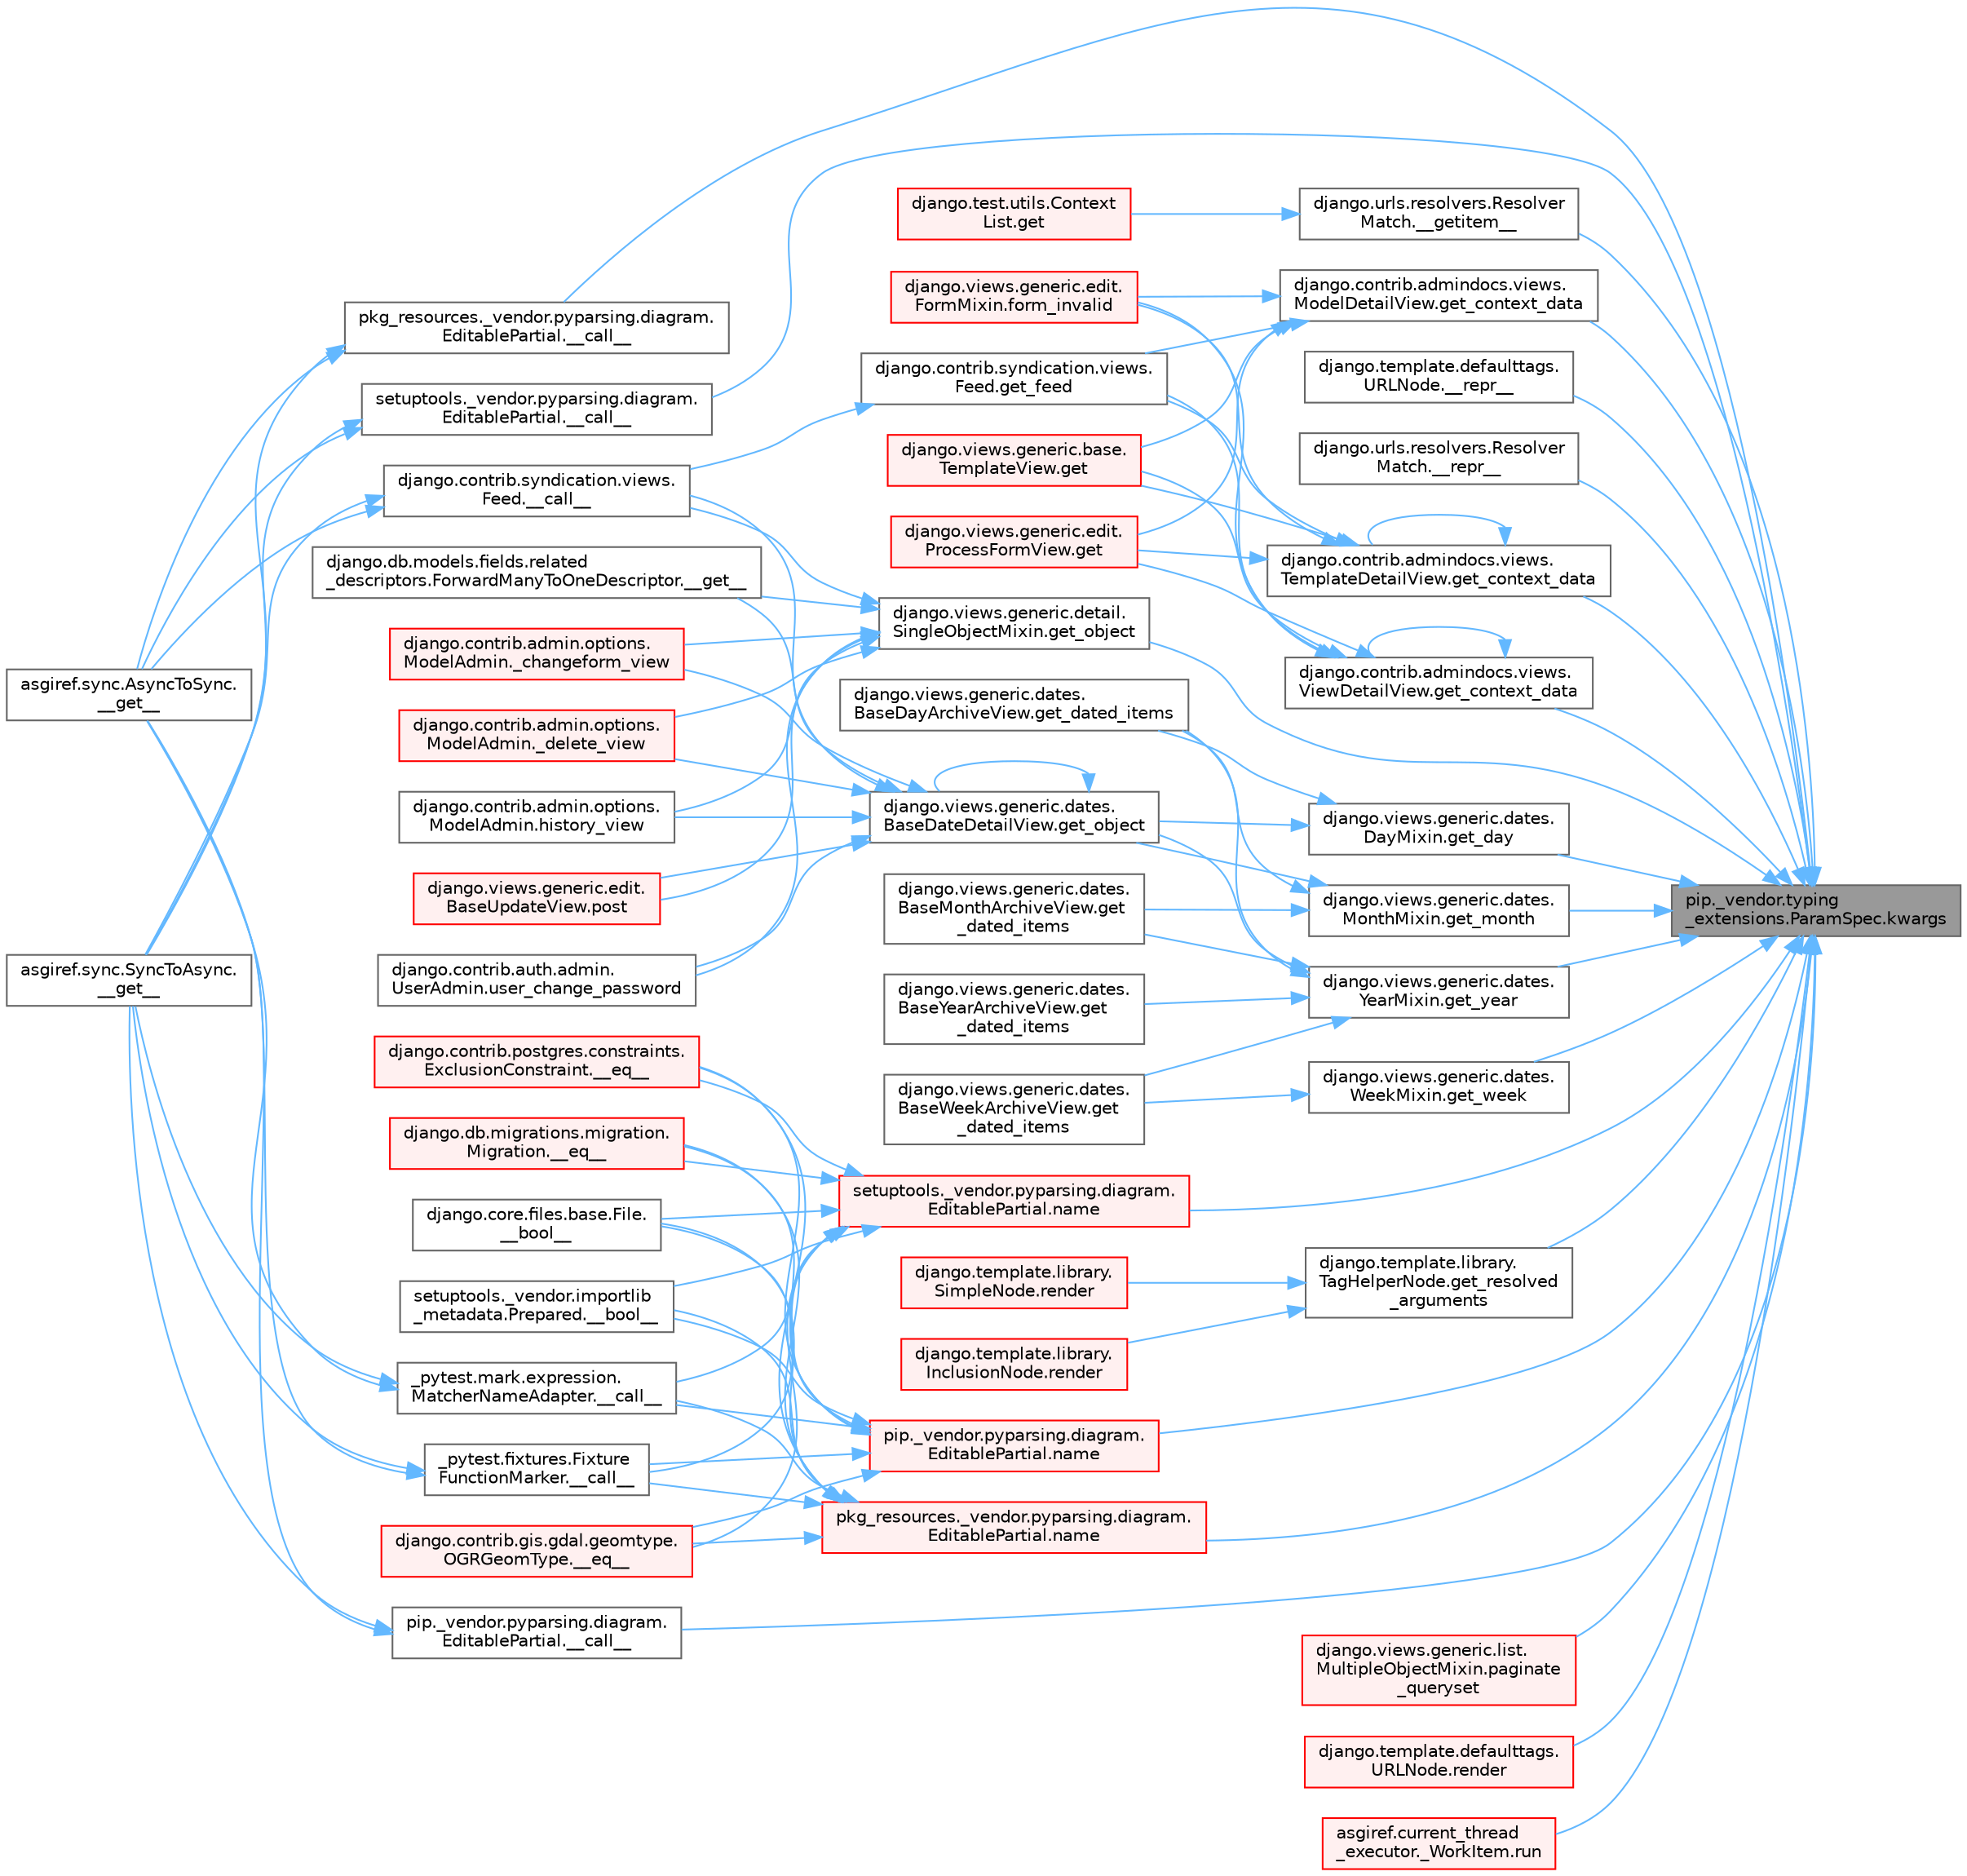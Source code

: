 digraph "pip._vendor.typing_extensions.ParamSpec.kwargs"
{
 // LATEX_PDF_SIZE
  bgcolor="transparent";
  edge [fontname=Helvetica,fontsize=10,labelfontname=Helvetica,labelfontsize=10];
  node [fontname=Helvetica,fontsize=10,shape=box,height=0.2,width=0.4];
  rankdir="RL";
  Node1 [id="Node000001",label="pip._vendor.typing\l_extensions.ParamSpec.kwargs",height=0.2,width=0.4,color="gray40", fillcolor="grey60", style="filled", fontcolor="black",tooltip=" "];
  Node1 -> Node2 [id="edge1_Node000001_Node000002",dir="back",color="steelblue1",style="solid",tooltip=" "];
  Node2 [id="Node000002",label="pip._vendor.pyparsing.diagram.\lEditablePartial.__call__",height=0.2,width=0.4,color="grey40", fillcolor="white", style="filled",URL="$classpip_1_1__vendor_1_1pyparsing_1_1diagram_1_1_editable_partial.html#ad9ab1707e8ee136b2a56ed0872ff87e4",tooltip=" "];
  Node2 -> Node3 [id="edge2_Node000002_Node000003",dir="back",color="steelblue1",style="solid",tooltip=" "];
  Node3 [id="Node000003",label="asgiref.sync.AsyncToSync.\l__get__",height=0.2,width=0.4,color="grey40", fillcolor="white", style="filled",URL="$classasgiref_1_1sync_1_1_async_to_sync.html#a23e9ef7a73da98dad9e3f4e65846969b",tooltip=" "];
  Node2 -> Node4 [id="edge3_Node000002_Node000004",dir="back",color="steelblue1",style="solid",tooltip=" "];
  Node4 [id="Node000004",label="asgiref.sync.SyncToAsync.\l__get__",height=0.2,width=0.4,color="grey40", fillcolor="white", style="filled",URL="$classasgiref_1_1sync_1_1_sync_to_async.html#aebdfbe3f01079a529fd2f39810597381",tooltip=" "];
  Node1 -> Node5 [id="edge4_Node000001_Node000005",dir="back",color="steelblue1",style="solid",tooltip=" "];
  Node5 [id="Node000005",label="pkg_resources._vendor.pyparsing.diagram.\lEditablePartial.__call__",height=0.2,width=0.4,color="grey40", fillcolor="white", style="filled",URL="$classpkg__resources_1_1__vendor_1_1pyparsing_1_1diagram_1_1_editable_partial.html#ab4f102ec0418486674ba97e926de5c44",tooltip=" "];
  Node5 -> Node3 [id="edge5_Node000005_Node000003",dir="back",color="steelblue1",style="solid",tooltip=" "];
  Node5 -> Node4 [id="edge6_Node000005_Node000004",dir="back",color="steelblue1",style="solid",tooltip=" "];
  Node1 -> Node6 [id="edge7_Node000001_Node000006",dir="back",color="steelblue1",style="solid",tooltip=" "];
  Node6 [id="Node000006",label="setuptools._vendor.pyparsing.diagram.\lEditablePartial.__call__",height=0.2,width=0.4,color="grey40", fillcolor="white", style="filled",URL="$classsetuptools_1_1__vendor_1_1pyparsing_1_1diagram_1_1_editable_partial.html#af917446ea585cb60a86c91b3bb17afdd",tooltip=" "];
  Node6 -> Node3 [id="edge8_Node000006_Node000003",dir="back",color="steelblue1",style="solid",tooltip=" "];
  Node6 -> Node4 [id="edge9_Node000006_Node000004",dir="back",color="steelblue1",style="solid",tooltip=" "];
  Node1 -> Node7 [id="edge10_Node000001_Node000007",dir="back",color="steelblue1",style="solid",tooltip=" "];
  Node7 [id="Node000007",label="django.urls.resolvers.Resolver\lMatch.__getitem__",height=0.2,width=0.4,color="grey40", fillcolor="white", style="filled",URL="$classdjango_1_1urls_1_1resolvers_1_1_resolver_match.html#a13e6d4560e63920f4c88c4dc140e2cab",tooltip=" "];
  Node7 -> Node8 [id="edge11_Node000007_Node000008",dir="back",color="steelblue1",style="solid",tooltip=" "];
  Node8 [id="Node000008",label="django.test.utils.Context\lList.get",height=0.2,width=0.4,color="red", fillcolor="#FFF0F0", style="filled",URL="$classdjango_1_1test_1_1utils_1_1_context_list.html#a1797663a8ac92f44dcb9ad281a896842",tooltip=" "];
  Node1 -> Node3183 [id="edge12_Node000001_Node003183",dir="back",color="steelblue1",style="solid",tooltip=" "];
  Node3183 [id="Node003183",label="django.template.defaulttags.\lURLNode.__repr__",height=0.2,width=0.4,color="grey40", fillcolor="white", style="filled",URL="$classdjango_1_1template_1_1defaulttags_1_1_u_r_l_node.html#a73ceedb2948907dddab5cab3aadfc0d6",tooltip=" "];
  Node1 -> Node3184 [id="edge13_Node000001_Node003184",dir="back",color="steelblue1",style="solid",tooltip=" "];
  Node3184 [id="Node003184",label="django.urls.resolvers.Resolver\lMatch.__repr__",height=0.2,width=0.4,color="grey40", fillcolor="white", style="filled",URL="$classdjango_1_1urls_1_1resolvers_1_1_resolver_match.html#a3ad55b188b7f2a633ee4e76599a990f2",tooltip=" "];
  Node1 -> Node3185 [id="edge14_Node000001_Node003185",dir="back",color="steelblue1",style="solid",tooltip=" "];
  Node3185 [id="Node003185",label="django.contrib.admindocs.views.\lModelDetailView.get_context_data",height=0.2,width=0.4,color="grey40", fillcolor="white", style="filled",URL="$classdjango_1_1contrib_1_1admindocs_1_1views_1_1_model_detail_view.html#ab47f56f92052e9dccd08cad21d204acf",tooltip=" "];
  Node3185 -> Node1886 [id="edge15_Node003185_Node001886",dir="back",color="steelblue1",style="solid",tooltip=" "];
  Node1886 [id="Node001886",label="django.views.generic.edit.\lFormMixin.form_invalid",height=0.2,width=0.4,color="red", fillcolor="#FFF0F0", style="filled",URL="$classdjango_1_1views_1_1generic_1_1edit_1_1_form_mixin.html#a3a9a5e20aa7819a6749c1ab36efb4936",tooltip=" "];
  Node3185 -> Node1888 [id="edge16_Node003185_Node001888",dir="back",color="steelblue1",style="solid",tooltip=" "];
  Node1888 [id="Node001888",label="django.views.generic.base.\lTemplateView.get",height=0.2,width=0.4,color="red", fillcolor="#FFF0F0", style="filled",URL="$classdjango_1_1views_1_1generic_1_1base_1_1_template_view.html#a12232ec7fd058af76ce8c7af132ef915",tooltip=" "];
  Node3185 -> Node1889 [id="edge17_Node003185_Node001889",dir="back",color="steelblue1",style="solid",tooltip=" "];
  Node1889 [id="Node001889",label="django.views.generic.edit.\lProcessFormView.get",height=0.2,width=0.4,color="red", fillcolor="#FFF0F0", style="filled",URL="$classdjango_1_1views_1_1generic_1_1edit_1_1_process_form_view.html#af7def109918828469fd90c209d775e40",tooltip=" "];
  Node3185 -> Node1890 [id="edge18_Node003185_Node001890",dir="back",color="steelblue1",style="solid",tooltip=" "];
  Node1890 [id="Node001890",label="django.contrib.syndication.views.\lFeed.get_feed",height=0.2,width=0.4,color="grey40", fillcolor="white", style="filled",URL="$classdjango_1_1contrib_1_1syndication_1_1views_1_1_feed.html#a22e9036857876e13966fd7f846ae909d",tooltip=" "];
  Node1890 -> Node1891 [id="edge19_Node001890_Node001891",dir="back",color="steelblue1",style="solid",tooltip=" "];
  Node1891 [id="Node001891",label="django.contrib.syndication.views.\lFeed.__call__",height=0.2,width=0.4,color="grey40", fillcolor="white", style="filled",URL="$classdjango_1_1contrib_1_1syndication_1_1views_1_1_feed.html#ac7a9680a1b709d8eb37ae3c6ce000220",tooltip=" "];
  Node1891 -> Node3 [id="edge20_Node001891_Node000003",dir="back",color="steelblue1",style="solid",tooltip=" "];
  Node1891 -> Node4 [id="edge21_Node001891_Node000004",dir="back",color="steelblue1",style="solid",tooltip=" "];
  Node1 -> Node3186 [id="edge22_Node000001_Node003186",dir="back",color="steelblue1",style="solid",tooltip=" "];
  Node3186 [id="Node003186",label="django.contrib.admindocs.views.\lTemplateDetailView.get_context_data",height=0.2,width=0.4,color="grey40", fillcolor="white", style="filled",URL="$classdjango_1_1contrib_1_1admindocs_1_1views_1_1_template_detail_view.html#acf9a801a852b0a8390e8e5c2961fad75",tooltip=" "];
  Node3186 -> Node1886 [id="edge23_Node003186_Node001886",dir="back",color="steelblue1",style="solid",tooltip=" "];
  Node3186 -> Node1888 [id="edge24_Node003186_Node001888",dir="back",color="steelblue1",style="solid",tooltip=" "];
  Node3186 -> Node1889 [id="edge25_Node003186_Node001889",dir="back",color="steelblue1",style="solid",tooltip=" "];
  Node3186 -> Node3186 [id="edge26_Node003186_Node003186",dir="back",color="steelblue1",style="solid",tooltip=" "];
  Node3186 -> Node1890 [id="edge27_Node003186_Node001890",dir="back",color="steelblue1",style="solid",tooltip=" "];
  Node1 -> Node3187 [id="edge28_Node000001_Node003187",dir="back",color="steelblue1",style="solid",tooltip=" "];
  Node3187 [id="Node003187",label="django.contrib.admindocs.views.\lViewDetailView.get_context_data",height=0.2,width=0.4,color="grey40", fillcolor="white", style="filled",URL="$classdjango_1_1contrib_1_1admindocs_1_1views_1_1_view_detail_view.html#a24356154e604e5de8fb0c612f12df44c",tooltip=" "];
  Node3187 -> Node1886 [id="edge29_Node003187_Node001886",dir="back",color="steelblue1",style="solid",tooltip=" "];
  Node3187 -> Node1888 [id="edge30_Node003187_Node001888",dir="back",color="steelblue1",style="solid",tooltip=" "];
  Node3187 -> Node1889 [id="edge31_Node003187_Node001889",dir="back",color="steelblue1",style="solid",tooltip=" "];
  Node3187 -> Node3187 [id="edge32_Node003187_Node003187",dir="back",color="steelblue1",style="solid",tooltip=" "];
  Node3187 -> Node1890 [id="edge33_Node003187_Node001890",dir="back",color="steelblue1",style="solid",tooltip=" "];
  Node1 -> Node3097 [id="edge34_Node000001_Node003097",dir="back",color="steelblue1",style="solid",tooltip=" "];
  Node3097 [id="Node003097",label="django.views.generic.dates.\lDayMixin.get_day",height=0.2,width=0.4,color="grey40", fillcolor="white", style="filled",URL="$classdjango_1_1views_1_1generic_1_1dates_1_1_day_mixin.html#a410db285b705518118df478a63fc572a",tooltip=" "];
  Node3097 -> Node2728 [id="edge35_Node003097_Node002728",dir="back",color="steelblue1",style="solid",tooltip=" "];
  Node2728 [id="Node002728",label="django.views.generic.dates.\lBaseDayArchiveView.get_dated_items",height=0.2,width=0.4,color="grey40", fillcolor="white", style="filled",URL="$classdjango_1_1views_1_1generic_1_1dates_1_1_base_day_archive_view.html#a85fd33fc9bd5e54c6850c8621f073e79",tooltip=" "];
  Node3097 -> Node2735 [id="edge36_Node003097_Node002735",dir="back",color="steelblue1",style="solid",tooltip=" "];
  Node2735 [id="Node002735",label="django.views.generic.dates.\lBaseDateDetailView.get_object",height=0.2,width=0.4,color="grey40", fillcolor="white", style="filled",URL="$classdjango_1_1views_1_1generic_1_1dates_1_1_base_date_detail_view.html#a7c08557dbbb8af87ec6f8fab884e6f5e",tooltip=" "];
  Node2735 -> Node1891 [id="edge37_Node002735_Node001891",dir="back",color="steelblue1",style="solid",tooltip=" "];
  Node2735 -> Node1320 [id="edge38_Node002735_Node001320",dir="back",color="steelblue1",style="solid",tooltip=" "];
  Node1320 [id="Node001320",label="django.db.models.fields.related\l_descriptors.ForwardManyToOneDescriptor.__get__",height=0.2,width=0.4,color="grey40", fillcolor="white", style="filled",URL="$classdjango_1_1db_1_1models_1_1fields_1_1related__descriptors_1_1_forward_many_to_one_descriptor.html#a52832880c8df770ce001c0b0bb51e64d",tooltip=" "];
  Node2735 -> Node1874 [id="edge39_Node002735_Node001874",dir="back",color="steelblue1",style="solid",tooltip=" "];
  Node1874 [id="Node001874",label="django.contrib.admin.options.\lModelAdmin._changeform_view",height=0.2,width=0.4,color="red", fillcolor="#FFF0F0", style="filled",URL="$classdjango_1_1contrib_1_1admin_1_1options_1_1_model_admin.html#a06082f9f8128d66a16cda8098c673dae",tooltip=" "];
  Node2735 -> Node241 [id="edge40_Node002735_Node000241",dir="back",color="steelblue1",style="solid",tooltip=" "];
  Node241 [id="Node000241",label="django.contrib.admin.options.\lModelAdmin._delete_view",height=0.2,width=0.4,color="red", fillcolor="#FFF0F0", style="filled",URL="$classdjango_1_1contrib_1_1admin_1_1options_1_1_model_admin.html#a227a18e24751790170d555523ab15e93",tooltip=" "];
  Node2735 -> Node2735 [id="edge41_Node002735_Node002735",dir="back",color="steelblue1",style="solid",tooltip=" "];
  Node2735 -> Node2683 [id="edge42_Node002735_Node002683",dir="back",color="steelblue1",style="solid",tooltip=" "];
  Node2683 [id="Node002683",label="django.contrib.admin.options.\lModelAdmin.history_view",height=0.2,width=0.4,color="grey40", fillcolor="white", style="filled",URL="$classdjango_1_1contrib_1_1admin_1_1options_1_1_model_admin.html#aaa87a68789f637fa6682c1daf2a4bda8",tooltip=" "];
  Node2735 -> Node2684 [id="edge43_Node002735_Node002684",dir="back",color="steelblue1",style="solid",tooltip=" "];
  Node2684 [id="Node002684",label="django.views.generic.edit.\lBaseUpdateView.post",height=0.2,width=0.4,color="red", fillcolor="#FFF0F0", style="filled",URL="$classdjango_1_1views_1_1generic_1_1edit_1_1_base_update_view.html#abb9e5510c9d5b54425f0874940f45d73",tooltip=" "];
  Node2735 -> Node2685 [id="edge44_Node002735_Node002685",dir="back",color="steelblue1",style="solid",tooltip=" "];
  Node2685 [id="Node002685",label="django.contrib.auth.admin.\lUserAdmin.user_change_password",height=0.2,width=0.4,color="grey40", fillcolor="white", style="filled",URL="$classdjango_1_1contrib_1_1auth_1_1admin_1_1_user_admin.html#a65ccab8e46b966ac28d5b117abf0d5f5",tooltip=" "];
  Node1 -> Node3104 [id="edge45_Node000001_Node003104",dir="back",color="steelblue1",style="solid",tooltip=" "];
  Node3104 [id="Node003104",label="django.views.generic.dates.\lMonthMixin.get_month",height=0.2,width=0.4,color="grey40", fillcolor="white", style="filled",URL="$classdjango_1_1views_1_1generic_1_1dates_1_1_month_mixin.html#add54a3d80358c6e643ac264d97d4f2a7",tooltip=" "];
  Node3104 -> Node2728 [id="edge46_Node003104_Node002728",dir="back",color="steelblue1",style="solid",tooltip=" "];
  Node3104 -> Node2731 [id="edge47_Node003104_Node002731",dir="back",color="steelblue1",style="solid",tooltip=" "];
  Node2731 [id="Node002731",label="django.views.generic.dates.\lBaseMonthArchiveView.get\l_dated_items",height=0.2,width=0.4,color="grey40", fillcolor="white", style="filled",URL="$classdjango_1_1views_1_1generic_1_1dates_1_1_base_month_archive_view.html#ae62ad9b839e3904bd2162b5e92b6d02d",tooltip=" "];
  Node3104 -> Node2735 [id="edge48_Node003104_Node002735",dir="back",color="steelblue1",style="solid",tooltip=" "];
  Node1 -> Node2736 [id="edge49_Node000001_Node002736",dir="back",color="steelblue1",style="solid",tooltip=" "];
  Node2736 [id="Node002736",label="django.views.generic.detail.\lSingleObjectMixin.get_object",height=0.2,width=0.4,color="grey40", fillcolor="white", style="filled",URL="$classdjango_1_1views_1_1generic_1_1detail_1_1_single_object_mixin.html#ab853f97e997d069a858d4bb5e93092ad",tooltip=" "];
  Node2736 -> Node1891 [id="edge50_Node002736_Node001891",dir="back",color="steelblue1",style="solid",tooltip=" "];
  Node2736 -> Node1320 [id="edge51_Node002736_Node001320",dir="back",color="steelblue1",style="solid",tooltip=" "];
  Node2736 -> Node1874 [id="edge52_Node002736_Node001874",dir="back",color="steelblue1",style="solid",tooltip=" "];
  Node2736 -> Node241 [id="edge53_Node002736_Node000241",dir="back",color="steelblue1",style="solid",tooltip=" "];
  Node2736 -> Node2683 [id="edge54_Node002736_Node002683",dir="back",color="steelblue1",style="solid",tooltip=" "];
  Node2736 -> Node2684 [id="edge55_Node002736_Node002684",dir="back",color="steelblue1",style="solid",tooltip=" "];
  Node2736 -> Node2685 [id="edge56_Node002736_Node002685",dir="back",color="steelblue1",style="solid",tooltip=" "];
  Node1 -> Node3188 [id="edge57_Node000001_Node003188",dir="back",color="steelblue1",style="solid",tooltip=" "];
  Node3188 [id="Node003188",label="django.template.library.\lTagHelperNode.get_resolved\l_arguments",height=0.2,width=0.4,color="grey40", fillcolor="white", style="filled",URL="$classdjango_1_1template_1_1library_1_1_tag_helper_node.html#a3b941bb552240da6b6c3861e79649ae8",tooltip=" "];
  Node3188 -> Node1775 [id="edge58_Node003188_Node001775",dir="back",color="steelblue1",style="solid",tooltip=" "];
  Node1775 [id="Node001775",label="django.template.library.\lInclusionNode.render",height=0.2,width=0.4,color="red", fillcolor="#FFF0F0", style="filled",URL="$classdjango_1_1template_1_1library_1_1_inclusion_node.html#a174d626410c648cc77c205d071bda24a",tooltip=" "];
  Node3188 -> Node3189 [id="edge59_Node003188_Node003189",dir="back",color="steelblue1",style="solid",tooltip=" "];
  Node3189 [id="Node003189",label="django.template.library.\lSimpleNode.render",height=0.2,width=0.4,color="red", fillcolor="#FFF0F0", style="filled",URL="$classdjango_1_1template_1_1library_1_1_simple_node.html#a92c3791562915be6b2cf7ac51e25860c",tooltip=" "];
  Node1 -> Node3109 [id="edge60_Node000001_Node003109",dir="back",color="steelblue1",style="solid",tooltip=" "];
  Node3109 [id="Node003109",label="django.views.generic.dates.\lWeekMixin.get_week",height=0.2,width=0.4,color="grey40", fillcolor="white", style="filled",URL="$classdjango_1_1views_1_1generic_1_1dates_1_1_week_mixin.html#a39c8ca71985d8468df01d5dc0ee07750",tooltip=" "];
  Node3109 -> Node2732 [id="edge61_Node003109_Node002732",dir="back",color="steelblue1",style="solid",tooltip=" "];
  Node2732 [id="Node002732",label="django.views.generic.dates.\lBaseWeekArchiveView.get\l_dated_items",height=0.2,width=0.4,color="grey40", fillcolor="white", style="filled",URL="$classdjango_1_1views_1_1generic_1_1dates_1_1_base_week_archive_view.html#a4217000f6b9b08cbc97f6b079ad98ea5",tooltip=" "];
  Node1 -> Node3110 [id="edge62_Node000001_Node003110",dir="back",color="steelblue1",style="solid",tooltip=" "];
  Node3110 [id="Node003110",label="django.views.generic.dates.\lYearMixin.get_year",height=0.2,width=0.4,color="grey40", fillcolor="white", style="filled",URL="$classdjango_1_1views_1_1generic_1_1dates_1_1_year_mixin.html#a6e2e940e9853d71a94d5a41b71262ca3",tooltip=" "];
  Node3110 -> Node2728 [id="edge63_Node003110_Node002728",dir="back",color="steelblue1",style="solid",tooltip=" "];
  Node3110 -> Node2731 [id="edge64_Node003110_Node002731",dir="back",color="steelblue1",style="solid",tooltip=" "];
  Node3110 -> Node2732 [id="edge65_Node003110_Node002732",dir="back",color="steelblue1",style="solid",tooltip=" "];
  Node3110 -> Node2733 [id="edge66_Node003110_Node002733",dir="back",color="steelblue1",style="solid",tooltip=" "];
  Node2733 [id="Node002733",label="django.views.generic.dates.\lBaseYearArchiveView.get\l_dated_items",height=0.2,width=0.4,color="grey40", fillcolor="white", style="filled",URL="$classdjango_1_1views_1_1generic_1_1dates_1_1_base_year_archive_view.html#af1e2e3364ceacb5fd46eef85345ee94a",tooltip=" "];
  Node3110 -> Node2735 [id="edge67_Node003110_Node002735",dir="back",color="steelblue1",style="solid",tooltip=" "];
  Node1 -> Node3190 [id="edge68_Node000001_Node003190",dir="back",color="steelblue1",style="solid",tooltip=" "];
  Node3190 [id="Node003190",label="pip._vendor.pyparsing.diagram.\lEditablePartial.name",height=0.2,width=0.4,color="red", fillcolor="#FFF0F0", style="filled",URL="$classpip_1_1__vendor_1_1pyparsing_1_1diagram_1_1_editable_partial.html#a3c8365249bd6514fce002d62622de581",tooltip=" "];
  Node3190 -> Node953 [id="edge69_Node003190_Node000953",dir="back",color="steelblue1",style="solid",tooltip=" "];
  Node953 [id="Node000953",label="django.core.files.base.File.\l__bool__",height=0.2,width=0.4,color="grey40", fillcolor="white", style="filled",URL="$classdjango_1_1core_1_1files_1_1base_1_1_file.html#adf07dd46020c7160b2257d9e3da4bc43",tooltip=" "];
  Node3190 -> Node954 [id="edge70_Node003190_Node000954",dir="back",color="steelblue1",style="solid",tooltip=" "];
  Node954 [id="Node000954",label="setuptools._vendor.importlib\l_metadata.Prepared.__bool__",height=0.2,width=0.4,color="grey40", fillcolor="white", style="filled",URL="$classsetuptools_1_1__vendor_1_1importlib__metadata_1_1_prepared.html#a0395661b38fe11742f24c0482962b913",tooltip=" "];
  Node3190 -> Node955 [id="edge71_Node003190_Node000955",dir="back",color="steelblue1",style="solid",tooltip=" "];
  Node955 [id="Node000955",label="_pytest.fixtures.Fixture\lFunctionMarker.__call__",height=0.2,width=0.4,color="grey40", fillcolor="white", style="filled",URL="$class__pytest_1_1fixtures_1_1_fixture_function_marker.html#acc9c789cb8d19388b24d740159ba305d",tooltip=" "];
  Node955 -> Node3 [id="edge72_Node000955_Node000003",dir="back",color="steelblue1",style="solid",tooltip=" "];
  Node955 -> Node4 [id="edge73_Node000955_Node000004",dir="back",color="steelblue1",style="solid",tooltip=" "];
  Node3190 -> Node956 [id="edge74_Node003190_Node000956",dir="back",color="steelblue1",style="solid",tooltip=" "];
  Node956 [id="Node000956",label="_pytest.mark.expression.\lMatcherNameAdapter.__call__",height=0.2,width=0.4,color="grey40", fillcolor="white", style="filled",URL="$class__pytest_1_1mark_1_1expression_1_1_matcher_name_adapter.html#a7ecd7564e2e67d5ac026d25db1466389",tooltip=" "];
  Node956 -> Node3 [id="edge75_Node000956_Node000003",dir="back",color="steelblue1",style="solid",tooltip=" "];
  Node956 -> Node4 [id="edge76_Node000956_Node000004",dir="back",color="steelblue1",style="solid",tooltip=" "];
  Node3190 -> Node957 [id="edge77_Node003190_Node000957",dir="back",color="steelblue1",style="solid",tooltip=" "];
  Node957 [id="Node000957",label="django.contrib.gis.gdal.geomtype.\lOGRGeomType.__eq__",height=0.2,width=0.4,color="red", fillcolor="#FFF0F0", style="filled",URL="$classdjango_1_1contrib_1_1gis_1_1gdal_1_1geomtype_1_1_o_g_r_geom_type.html#a878253f899634c312b64add448108474",tooltip=" "];
  Node3190 -> Node472 [id="edge78_Node003190_Node000472",dir="back",color="steelblue1",style="solid",tooltip=" "];
  Node472 [id="Node000472",label="django.contrib.postgres.constraints.\lExclusionConstraint.__eq__",height=0.2,width=0.4,color="red", fillcolor="#FFF0F0", style="filled",URL="$classdjango_1_1contrib_1_1postgres_1_1constraints_1_1_exclusion_constraint.html#af496d048323e51177e1239475f9fe47c",tooltip=" "];
  Node3190 -> Node958 [id="edge79_Node003190_Node000958",dir="back",color="steelblue1",style="solid",tooltip=" "];
  Node958 [id="Node000958",label="django.db.migrations.migration.\lMigration.__eq__",height=0.2,width=0.4,color="red", fillcolor="#FFF0F0", style="filled",URL="$classdjango_1_1db_1_1migrations_1_1migration_1_1_migration.html#a0234090d18f01ee0a7a23b98a036ac79",tooltip=" "];
  Node1 -> Node3191 [id="edge80_Node000001_Node003191",dir="back",color="steelblue1",style="solid",tooltip=" "];
  Node3191 [id="Node003191",label="pkg_resources._vendor.pyparsing.diagram.\lEditablePartial.name",height=0.2,width=0.4,color="red", fillcolor="#FFF0F0", style="filled",URL="$classpkg__resources_1_1__vendor_1_1pyparsing_1_1diagram_1_1_editable_partial.html#a5d76afb03014e0a40acecc3203c5e359",tooltip=" "];
  Node3191 -> Node953 [id="edge81_Node003191_Node000953",dir="back",color="steelblue1",style="solid",tooltip=" "];
  Node3191 -> Node954 [id="edge82_Node003191_Node000954",dir="back",color="steelblue1",style="solid",tooltip=" "];
  Node3191 -> Node955 [id="edge83_Node003191_Node000955",dir="back",color="steelblue1",style="solid",tooltip=" "];
  Node3191 -> Node956 [id="edge84_Node003191_Node000956",dir="back",color="steelblue1",style="solid",tooltip=" "];
  Node3191 -> Node957 [id="edge85_Node003191_Node000957",dir="back",color="steelblue1",style="solid",tooltip=" "];
  Node3191 -> Node472 [id="edge86_Node003191_Node000472",dir="back",color="steelblue1",style="solid",tooltip=" "];
  Node3191 -> Node958 [id="edge87_Node003191_Node000958",dir="back",color="steelblue1",style="solid",tooltip=" "];
  Node1 -> Node3192 [id="edge88_Node000001_Node003192",dir="back",color="steelblue1",style="solid",tooltip=" "];
  Node3192 [id="Node003192",label="setuptools._vendor.pyparsing.diagram.\lEditablePartial.name",height=0.2,width=0.4,color="red", fillcolor="#FFF0F0", style="filled",URL="$classsetuptools_1_1__vendor_1_1pyparsing_1_1diagram_1_1_editable_partial.html#a53f2f69d9bb2d266d0cf162a993dccb3",tooltip=" "];
  Node3192 -> Node953 [id="edge89_Node003192_Node000953",dir="back",color="steelblue1",style="solid",tooltip=" "];
  Node3192 -> Node954 [id="edge90_Node003192_Node000954",dir="back",color="steelblue1",style="solid",tooltip=" "];
  Node3192 -> Node955 [id="edge91_Node003192_Node000955",dir="back",color="steelblue1",style="solid",tooltip=" "];
  Node3192 -> Node956 [id="edge92_Node003192_Node000956",dir="back",color="steelblue1",style="solid",tooltip=" "];
  Node3192 -> Node957 [id="edge93_Node003192_Node000957",dir="back",color="steelblue1",style="solid",tooltip=" "];
  Node3192 -> Node472 [id="edge94_Node003192_Node000472",dir="back",color="steelblue1",style="solid",tooltip=" "];
  Node3192 -> Node958 [id="edge95_Node003192_Node000958",dir="back",color="steelblue1",style="solid",tooltip=" "];
  Node1 -> Node3118 [id="edge96_Node000001_Node003118",dir="back",color="steelblue1",style="solid",tooltip=" "];
  Node3118 [id="Node003118",label="django.views.generic.list.\lMultipleObjectMixin.paginate\l_queryset",height=0.2,width=0.4,color="red", fillcolor="#FFF0F0", style="filled",URL="$classdjango_1_1views_1_1generic_1_1list_1_1_multiple_object_mixin.html#a629d97db3e2fce953986e39c9e5b0f5a",tooltip=" "];
  Node1 -> Node3193 [id="edge97_Node000001_Node003193",dir="back",color="steelblue1",style="solid",tooltip=" "];
  Node3193 [id="Node003193",label="django.template.defaulttags.\lURLNode.render",height=0.2,width=0.4,color="red", fillcolor="#FFF0F0", style="filled",URL="$classdjango_1_1template_1_1defaulttags_1_1_u_r_l_node.html#a2192b0692c8b96df85da4ee6beb38fe9",tooltip=" "];
  Node1 -> Node3194 [id="edge98_Node000001_Node003194",dir="back",color="steelblue1",style="solid",tooltip=" "];
  Node3194 [id="Node003194",label="asgiref.current_thread\l_executor._WorkItem.run",height=0.2,width=0.4,color="red", fillcolor="#FFF0F0", style="filled",URL="$classasgiref_1_1current__thread__executor_1_1___work_item.html#aed61484c8ae566f016de62b670087081",tooltip=" "];
}
